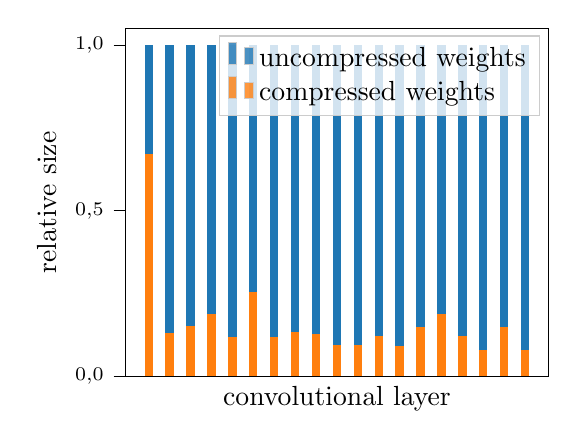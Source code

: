 % This file was created with tikzplotlib v0.10.1.
\begin{tikzpicture}

\definecolor{darkgray176}{RGB}{176,176,176}
\definecolor{darkorange25512714}{RGB}{255,127,14}
\definecolor{lightgray204}{RGB}{204,204,204}
\definecolor{steelblue31119180}{RGB}{31,119,180}

\begin{axis}[
height=6cm,
legend cell align={left},
legend style={fill opacity=0.8, draw opacity=1, text opacity=1, draw=lightgray204},
tick align=outside,
tick pos=left,
x grid style={darkgray176},
xlabel={convolutional layer},
xmin=-5.6, xmax=95.6,
xtick style={color=black},
xmajorticks=false,
y grid style={darkgray176},
ylabel={relative size},
ymin=0.0, ymax=1.05,
ytick style={color=black},
y tick label style={
    font=\scriptsize,
    /pgf/number format/.cd,
    use comma,
    fixed,
    fixed zerofill,
    precision=1,
    scaled ticks=false,
    /tikz/.cd
  },
]
\draw[draw=none,fill=steelblue31119180] (axis cs:-1.0,0.0) rectangle (axis cs:1.0,1.0);
\addlegendimage{ybar,ybar legend,draw=none,fill=steelblue31119180}
\addlegendentry{uncompressed weights}

\draw[draw=none,fill=steelblue31119180] (axis cs:4.0,0.0) rectangle (axis cs:6.0,1.0);
\draw[draw=none,fill=steelblue31119180] (axis cs:9.0,0.0) rectangle (axis cs:11.0,1.0);
\draw[draw=none,fill=steelblue31119180] (axis cs:14.0,0.0) rectangle (axis cs:16.0,1.0);
\draw[draw=none,fill=steelblue31119180] (axis cs:19.0,0.0) rectangle (axis cs:21.0,1.0);
\draw[draw=none,fill=steelblue31119180] (axis cs:24.0,0.0) rectangle (axis cs:26.0,1.0);
\draw[draw=none,fill=steelblue31119180] (axis cs:29.0,0.0) rectangle (axis cs:31.0,1.0);
\draw[draw=none,fill=steelblue31119180] (axis cs:34.0,0.0) rectangle (axis cs:36.0,1.0);
\draw[draw=none,fill=steelblue31119180] (axis cs:39.0,0.0) rectangle (axis cs:41.0,1.0);
\draw[draw=none,fill=steelblue31119180] (axis cs:44.0,0.0) rectangle (axis cs:46.0,1.0);
\draw[draw=none,fill=steelblue31119180] (axis cs:49.0,0.0) rectangle (axis cs:51.0,1.0);
\draw[draw=none,fill=steelblue31119180] (axis cs:54.0,0.0) rectangle (axis cs:56.0,1.0);
\draw[draw=none,fill=steelblue31119180] (axis cs:59.0,0.0) rectangle (axis cs:61.0,1.0);
\draw[draw=none,fill=steelblue31119180] (axis cs:64.0,0.0) rectangle (axis cs:66.0,1.0);
\draw[draw=none,fill=steelblue31119180] (axis cs:69.0,0.0) rectangle (axis cs:71.0,1.0);
\draw[draw=none,fill=steelblue31119180] (axis cs:74.0,0.0) rectangle (axis cs:76.0,1.0);
\draw[draw=none,fill=steelblue31119180] (axis cs:79.0,0.0) rectangle (axis cs:81.0,1.0);
\draw[draw=none,fill=steelblue31119180] (axis cs:84.0,0.0) rectangle (axis cs:86.0,1.0);
\draw[draw=none,fill=steelblue31119180] (axis cs:89.0,0.0) rectangle (axis cs:91.0,1.0);
\draw[draw=none,fill=darkorange25512714] (axis cs:-1.0,0.0) rectangle (axis cs:1.0,0.671);
\addlegendimage{ybar,ybar legend,draw=none,fill=darkorange25512714}
\addlegendentry{compressed weights}

\draw[draw=none,fill=darkorange25512714] (axis cs:4.0,0.0) rectangle (axis cs:6.0,0.131);
\draw[draw=none,fill=darkorange25512714] (axis cs:9.0,0.0) rectangle (axis cs:11.0,0.153);
\draw[draw=none,fill=darkorange25512714] (axis cs:14.0,0.0) rectangle (axis cs:16.0,0.187);
\draw[draw=none,fill=darkorange25512714] (axis cs:19.0,0.0) rectangle (axis cs:21.0,0.12);
\draw[draw=none,fill=darkorange25512714] (axis cs:24.0,0.0) rectangle (axis cs:26.0,0.255);
\draw[draw=none,fill=darkorange25512714] (axis cs:29.0,0.0) rectangle (axis cs:31.0,0.12);
\draw[draw=none,fill=darkorange25512714] (axis cs:34.0,0.0) rectangle (axis cs:36.0,0.133);
\draw[draw=none,fill=darkorange25512714] (axis cs:39.0,0.0) rectangle (axis cs:41.0,0.127);
\draw[draw=none,fill=darkorange25512714] (axis cs:44.0,0.0) rectangle (axis cs:46.0,0.094);
\draw[draw=none,fill=darkorange25512714] (axis cs:49.0,0.0) rectangle (axis cs:51.0,0.094);
\draw[draw=none,fill=darkorange25512714] (axis cs:54.0,0.0) rectangle (axis cs:56.0,0.122);
\draw[draw=none,fill=darkorange25512714] (axis cs:59.0,0.0) rectangle (axis cs:61.0,0.091);
\draw[draw=none,fill=darkorange25512714] (axis cs:64.0,0.0) rectangle (axis cs:66.0,0.15);
\draw[draw=none,fill=darkorange25512714] (axis cs:69.0,0.0) rectangle (axis cs:71.0,0.189);
\draw[draw=none,fill=darkorange25512714] (axis cs:74.0,0.0) rectangle (axis cs:76.0,0.122);
\draw[draw=none,fill=darkorange25512714] (axis cs:79.0,0.0) rectangle (axis cs:81.0,0.08);
\draw[draw=none,fill=darkorange25512714] (axis cs:84.0,0.0) rectangle (axis cs:86.0,0.15);
\draw[draw=none,fill=darkorange25512714] (axis cs:89.0,0.0) rectangle (axis cs:91.0,0.08);
\end{axis}

\end{tikzpicture}
